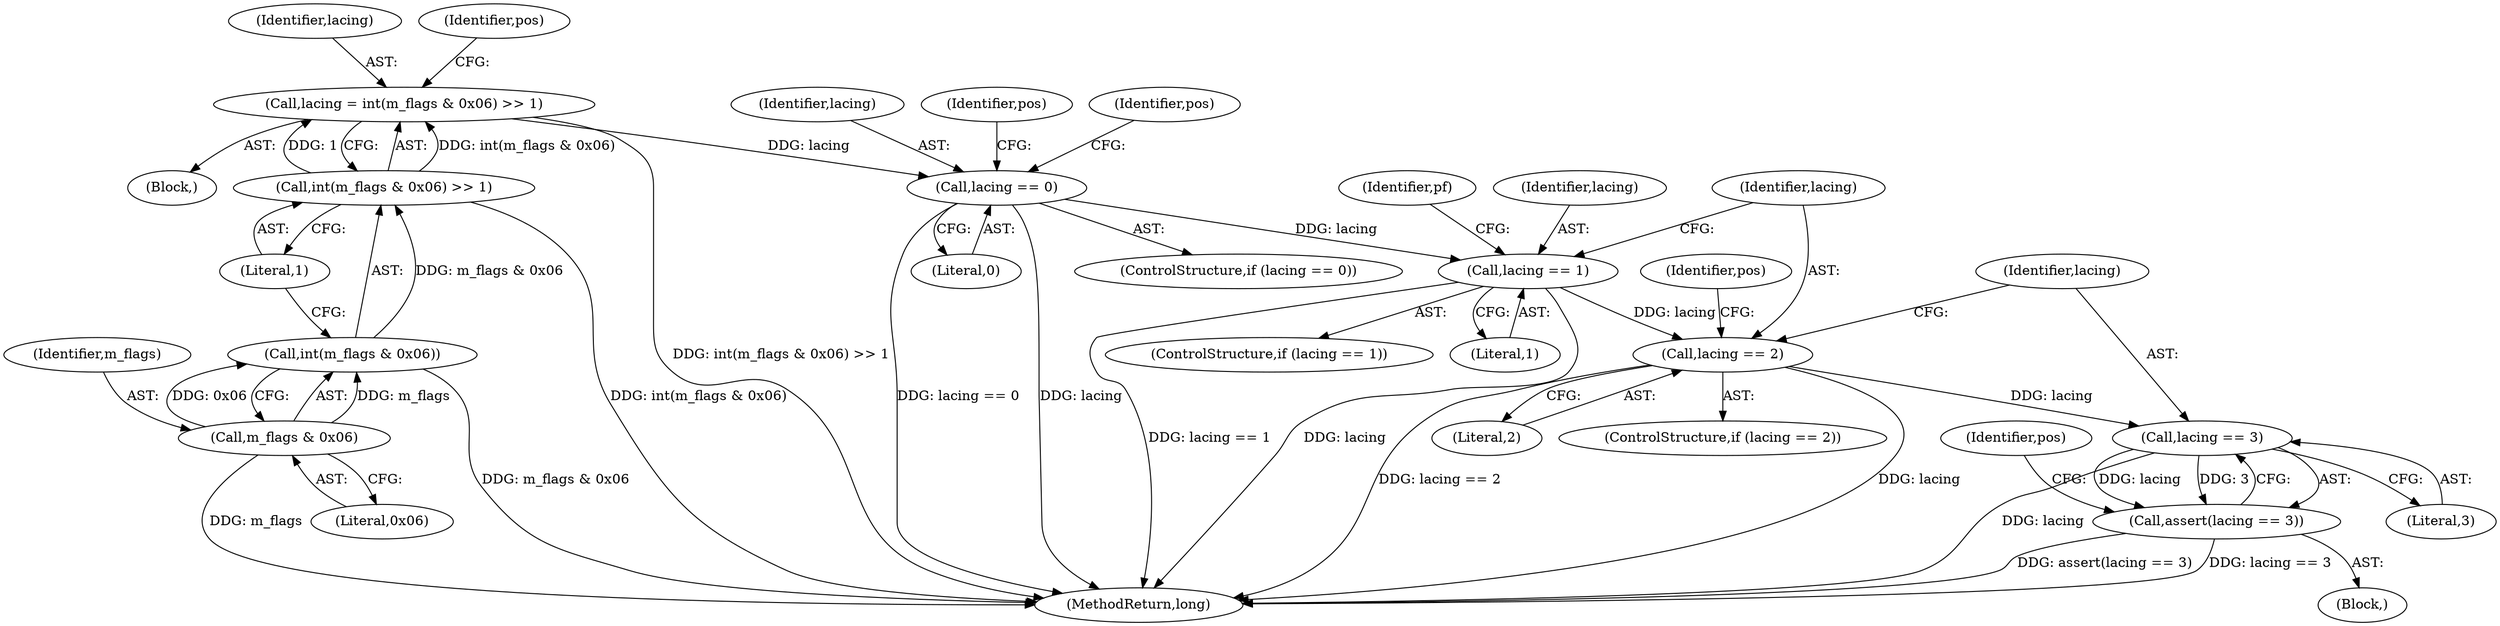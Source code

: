 digraph "0_Android_cc274e2abe8b2a6698a5c47d8aa4bb45f1f9538d_33@API" {
"1000700" [label="(Call,lacing == 3)"];
"1000598" [label="(Call,lacing == 2)"];
"1000384" [label="(Call,lacing == 1)"];
"1000273" [label="(Call,lacing == 0)"];
"1000262" [label="(Call,lacing = int(m_flags & 0x06) >> 1)"];
"1000264" [label="(Call,int(m_flags & 0x06) >> 1)"];
"1000265" [label="(Call,int(m_flags & 0x06))"];
"1000266" [label="(Call,m_flags & 0x06)"];
"1000699" [label="(Call,assert(lacing == 3))"];
"1000267" [label="(Identifier,m_flags)"];
"1000336" [label="(Identifier,pos)"];
"1000385" [label="(Identifier,lacing)"];
"1000598" [label="(Call,lacing == 2)"];
"1000599" [label="(Identifier,lacing)"];
"1000275" [label="(Literal,0)"];
"1000279" [label="(Identifier,pos)"];
"1000265" [label="(Call,int(m_flags & 0x06))"];
"1000600" [label="(Literal,2)"];
"1000597" [label="(ControlStructure,if (lacing == 2))"];
"1000263" [label="(Identifier,lacing)"];
"1000123" [label="(Block,)"];
"1000383" [label="(ControlStructure,if (lacing == 1))"];
"1001066" [label="(MethodReturn,long)"];
"1000390" [label="(Identifier,pf)"];
"1000264" [label="(Call,int(m_flags & 0x06) >> 1)"];
"1000386" [label="(Literal,1)"];
"1000699" [label="(Call,assert(lacing == 3))"];
"1000604" [label="(Identifier,pos)"];
"1000269" [label="(Literal,1)"];
"1000272" [label="(ControlStructure,if (lacing == 0))"];
"1000266" [label="(Call,m_flags & 0x06)"];
"1000384" [label="(Call,lacing == 1)"];
"1000273" [label="(Call,lacing == 0)"];
"1000698" [label="(Block,)"];
"1000271" [label="(Identifier,pos)"];
"1000701" [label="(Identifier,lacing)"];
"1000702" [label="(Literal,3)"];
"1000268" [label="(Literal,0x06)"];
"1000262" [label="(Call,lacing = int(m_flags & 0x06) >> 1)"];
"1000705" [label="(Identifier,pos)"];
"1000274" [label="(Identifier,lacing)"];
"1000700" [label="(Call,lacing == 3)"];
"1000700" -> "1000699"  [label="AST: "];
"1000700" -> "1000702"  [label="CFG: "];
"1000701" -> "1000700"  [label="AST: "];
"1000702" -> "1000700"  [label="AST: "];
"1000699" -> "1000700"  [label="CFG: "];
"1000700" -> "1001066"  [label="DDG: lacing"];
"1000700" -> "1000699"  [label="DDG: lacing"];
"1000700" -> "1000699"  [label="DDG: 3"];
"1000598" -> "1000700"  [label="DDG: lacing"];
"1000598" -> "1000597"  [label="AST: "];
"1000598" -> "1000600"  [label="CFG: "];
"1000599" -> "1000598"  [label="AST: "];
"1000600" -> "1000598"  [label="AST: "];
"1000604" -> "1000598"  [label="CFG: "];
"1000701" -> "1000598"  [label="CFG: "];
"1000598" -> "1001066"  [label="DDG: lacing"];
"1000598" -> "1001066"  [label="DDG: lacing == 2"];
"1000384" -> "1000598"  [label="DDG: lacing"];
"1000384" -> "1000383"  [label="AST: "];
"1000384" -> "1000386"  [label="CFG: "];
"1000385" -> "1000384"  [label="AST: "];
"1000386" -> "1000384"  [label="AST: "];
"1000390" -> "1000384"  [label="CFG: "];
"1000599" -> "1000384"  [label="CFG: "];
"1000384" -> "1001066"  [label="DDG: lacing == 1"];
"1000384" -> "1001066"  [label="DDG: lacing"];
"1000273" -> "1000384"  [label="DDG: lacing"];
"1000273" -> "1000272"  [label="AST: "];
"1000273" -> "1000275"  [label="CFG: "];
"1000274" -> "1000273"  [label="AST: "];
"1000275" -> "1000273"  [label="AST: "];
"1000279" -> "1000273"  [label="CFG: "];
"1000336" -> "1000273"  [label="CFG: "];
"1000273" -> "1001066"  [label="DDG: lacing"];
"1000273" -> "1001066"  [label="DDG: lacing == 0"];
"1000262" -> "1000273"  [label="DDG: lacing"];
"1000262" -> "1000123"  [label="AST: "];
"1000262" -> "1000264"  [label="CFG: "];
"1000263" -> "1000262"  [label="AST: "];
"1000264" -> "1000262"  [label="AST: "];
"1000271" -> "1000262"  [label="CFG: "];
"1000262" -> "1001066"  [label="DDG: int(m_flags & 0x06) >> 1"];
"1000264" -> "1000262"  [label="DDG: int(m_flags & 0x06)"];
"1000264" -> "1000262"  [label="DDG: 1"];
"1000264" -> "1000269"  [label="CFG: "];
"1000265" -> "1000264"  [label="AST: "];
"1000269" -> "1000264"  [label="AST: "];
"1000264" -> "1001066"  [label="DDG: int(m_flags & 0x06)"];
"1000265" -> "1000264"  [label="DDG: m_flags & 0x06"];
"1000265" -> "1000266"  [label="CFG: "];
"1000266" -> "1000265"  [label="AST: "];
"1000269" -> "1000265"  [label="CFG: "];
"1000265" -> "1001066"  [label="DDG: m_flags & 0x06"];
"1000266" -> "1000265"  [label="DDG: m_flags"];
"1000266" -> "1000265"  [label="DDG: 0x06"];
"1000266" -> "1000268"  [label="CFG: "];
"1000267" -> "1000266"  [label="AST: "];
"1000268" -> "1000266"  [label="AST: "];
"1000266" -> "1001066"  [label="DDG: m_flags"];
"1000699" -> "1000698"  [label="AST: "];
"1000705" -> "1000699"  [label="CFG: "];
"1000699" -> "1001066"  [label="DDG: lacing == 3"];
"1000699" -> "1001066"  [label="DDG: assert(lacing == 3)"];
}
